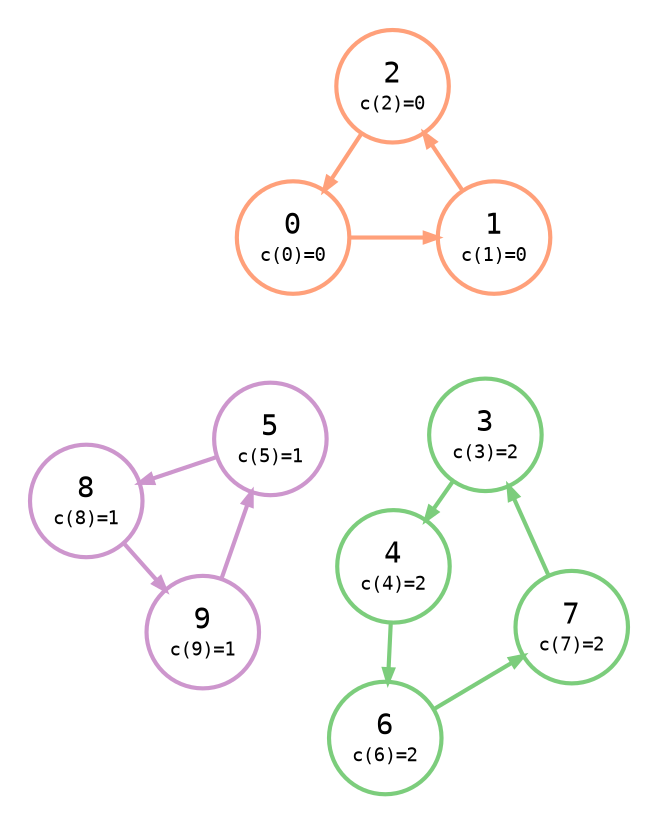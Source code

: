 digraph {
    node [shape=circle; style=bold; fontname="monospace"; fixedsize=true; width="0.75"];
    edge [arrowsize=0.6; fontname="monospace"; fontsize=9];
    layout=neato;
    mode="sgd";
    scale=1.2;
    maxiter=100000;
    normalize=true;
    pad=0.2;
    splines=line

    0 [
        label=<
            <table border="0" cellpadding="1" cellspacing="0">
                <tr>
                    <td>0</td>
                </tr>
                <tr>
                    <td><font point-size="9">c(0)=0</font></td>
                </tr>
            </table>
        >;
        color=lightsalmon;
    ];

    1 [
        label=<
            <table border="0" cellpadding="1" cellspacing="0">
                <tr>
                    <td>1</td>
                </tr>
                <tr>
                    <td><font point-size="9">c(1)=0</font></td>
                </tr>
            </table>
        >;
        color=lightsalmon;
    ];

    2 [
        label=<
            <table border="0" cellpadding="1" cellspacing="0">
                <tr>
                    <td>2</td>
                </tr>
                <tr>
                    <td><font point-size="9">c(2)=0</font></td>
                </tr>
            </table>
        >;
        color=lightsalmon;
    ];

    3 [
        label=<
            <table border="0" cellpadding="1" cellspacing="0">
                <tr>
                    <td>3</td>
                </tr>
                <tr>
                    <td><font point-size="9">c(3)=2</font></td>
                </tr>
            </table>
        >;
        color=palegreen3;
    ];

    4 [
        label=<
            <table border="0" cellpadding="1" cellspacing="0">
                <tr>
                    <td>4</td>
                </tr>
                <tr>
                    <td><font point-size="9">c(4)=2</font></td>
                </tr>
            </table>
        >;
        color=palegreen3;
    ];

    5 [
        label=<
            <table border="0" cellpadding="1" cellspacing="0">
                <tr>
                    <td>5</td>
                </tr>
                <tr>
                    <td><font point-size="9">c(5)=1</font></td>
                </tr>
            </table>
        >;
        color=plum3;
    ];

    6 [
        label=<
            <table border="0" cellpadding="1" cellspacing="0">
                <tr>
                    <td>6</td>
                </tr>
                <tr>
                    <td><font point-size="9">c(6)=2</font></td>
                </tr>
            </table>
        >;
        color=palegreen3;
    ];

    7 [
        label=<
            <table border="0" cellpadding="1" cellspacing="0">
                <tr>
                    <td>7</td>
                </tr>
                <tr>
                    <td><font point-size="9">c(7)=2</font></td>
                </tr>
            </table>
        >;
        color=palegreen3;
    ];

    8 [
        label=<
            <table border="0" cellpadding="1" cellspacing="0">
                <tr>
                    <td>8</td>
                </tr>
                <tr>
                    <td><font point-size="9">c(8)=1</font></td>
                </tr>
            </table>
        >;
        color=plum3;
    ];

    9 [
        label=<
            <table border="0" cellpadding="1" cellspacing="0">
                <tr>
                    <td>9</td>
                </tr>
                <tr>
                    <td><font point-size="9">c(9)=1</font></td>
                </tr>
            </table>
        >;
        color=plum3;
    ];


    0 -> 1 [color=lightsalmon; style=bold];
    0 -> 5 [style=invis];
    1 -> 2 [color=lightsalmon; style=bold];
    1 -> 3 [style=invis];
    2 -> 0 [color=lightsalmon; style=bold];
    3 -> 4 [color=palegreen3; style=bold];
    3 -> 5 [style=invis];
    4 -> 5 [style=invis];
    4 -> 6 [color=palegreen3; style=bold];
    5 -> 8 [color=plum3; style=bold];
    6 -> 7 [color=palegreen3; style=bold];
    6 -> 9 [style=invis];
    7 -> 3 [color=palegreen3; style=bold];
    8 -> 9 [color=plum3; style=bold];
    9 -> 5 [color=plum3; style=bold];
}